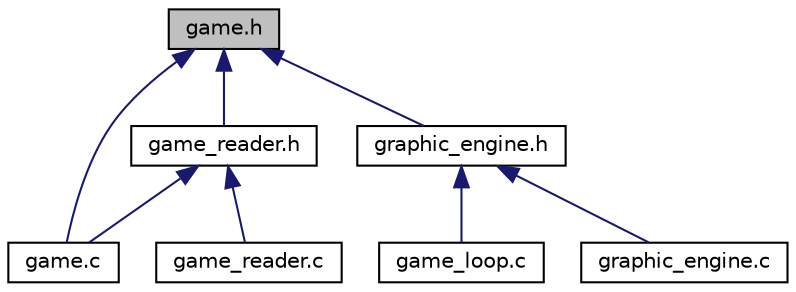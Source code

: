 digraph "game.h"
{
  edge [fontname="Helvetica",fontsize="10",labelfontname="Helvetica",labelfontsize="10"];
  node [fontname="Helvetica",fontsize="10",shape=record];
  Node1 [label="game.h",height=0.2,width=0.4,color="black", fillcolor="grey75", style="filled", fontcolor="black"];
  Node1 -> Node2 [dir="back",color="midnightblue",fontsize="10",style="solid",fontname="Helvetica"];
  Node2 [label="game_reader.h",height=0.2,width=0.4,color="black", fillcolor="white", style="filled",URL="$game__reader_8h.html",tooltip="Reads data for the game from files. "];
  Node2 -> Node3 [dir="back",color="midnightblue",fontsize="10",style="solid",fontname="Helvetica"];
  Node3 [label="game.c",height=0.2,width=0.4,color="black", fillcolor="white", style="filled",URL="$game_8c.html",tooltip="It implements the game interface and all the associated callbacks for each command. "];
  Node2 -> Node4 [dir="back",color="midnightblue",fontsize="10",style="solid",fontname="Helvetica"];
  Node4 [label="game_reader.c",height=0.2,width=0.4,color="black", fillcolor="white", style="filled",URL="$game__reader_8c.html",tooltip="Reads data for the game from files. "];
  Node1 -> Node5 [dir="back",color="midnightblue",fontsize="10",style="solid",fontname="Helvetica"];
  Node5 [label="graphic_engine.h",height=0.2,width=0.4,color="black", fillcolor="white", style="filled",URL="$graphic__engine_8h.html",tooltip="Uses screen.* to create the UI. "];
  Node5 -> Node6 [dir="back",color="midnightblue",fontsize="10",style="solid",fontname="Helvetica"];
  Node6 [label="game_loop.c",height=0.2,width=0.4,color="black", fillcolor="white", style="filled",URL="$game__loop_8c.html",tooltip="Main loop. "];
  Node5 -> Node7 [dir="back",color="midnightblue",fontsize="10",style="solid",fontname="Helvetica"];
  Node7 [label="graphic_engine.c",height=0.2,width=0.4,color="black", fillcolor="white", style="filled",URL="$graphic__engine_8c.html",tooltip="Uses screen.* to create the UI. "];
  Node1 -> Node3 [dir="back",color="midnightblue",fontsize="10",style="solid",fontname="Helvetica"];
}
